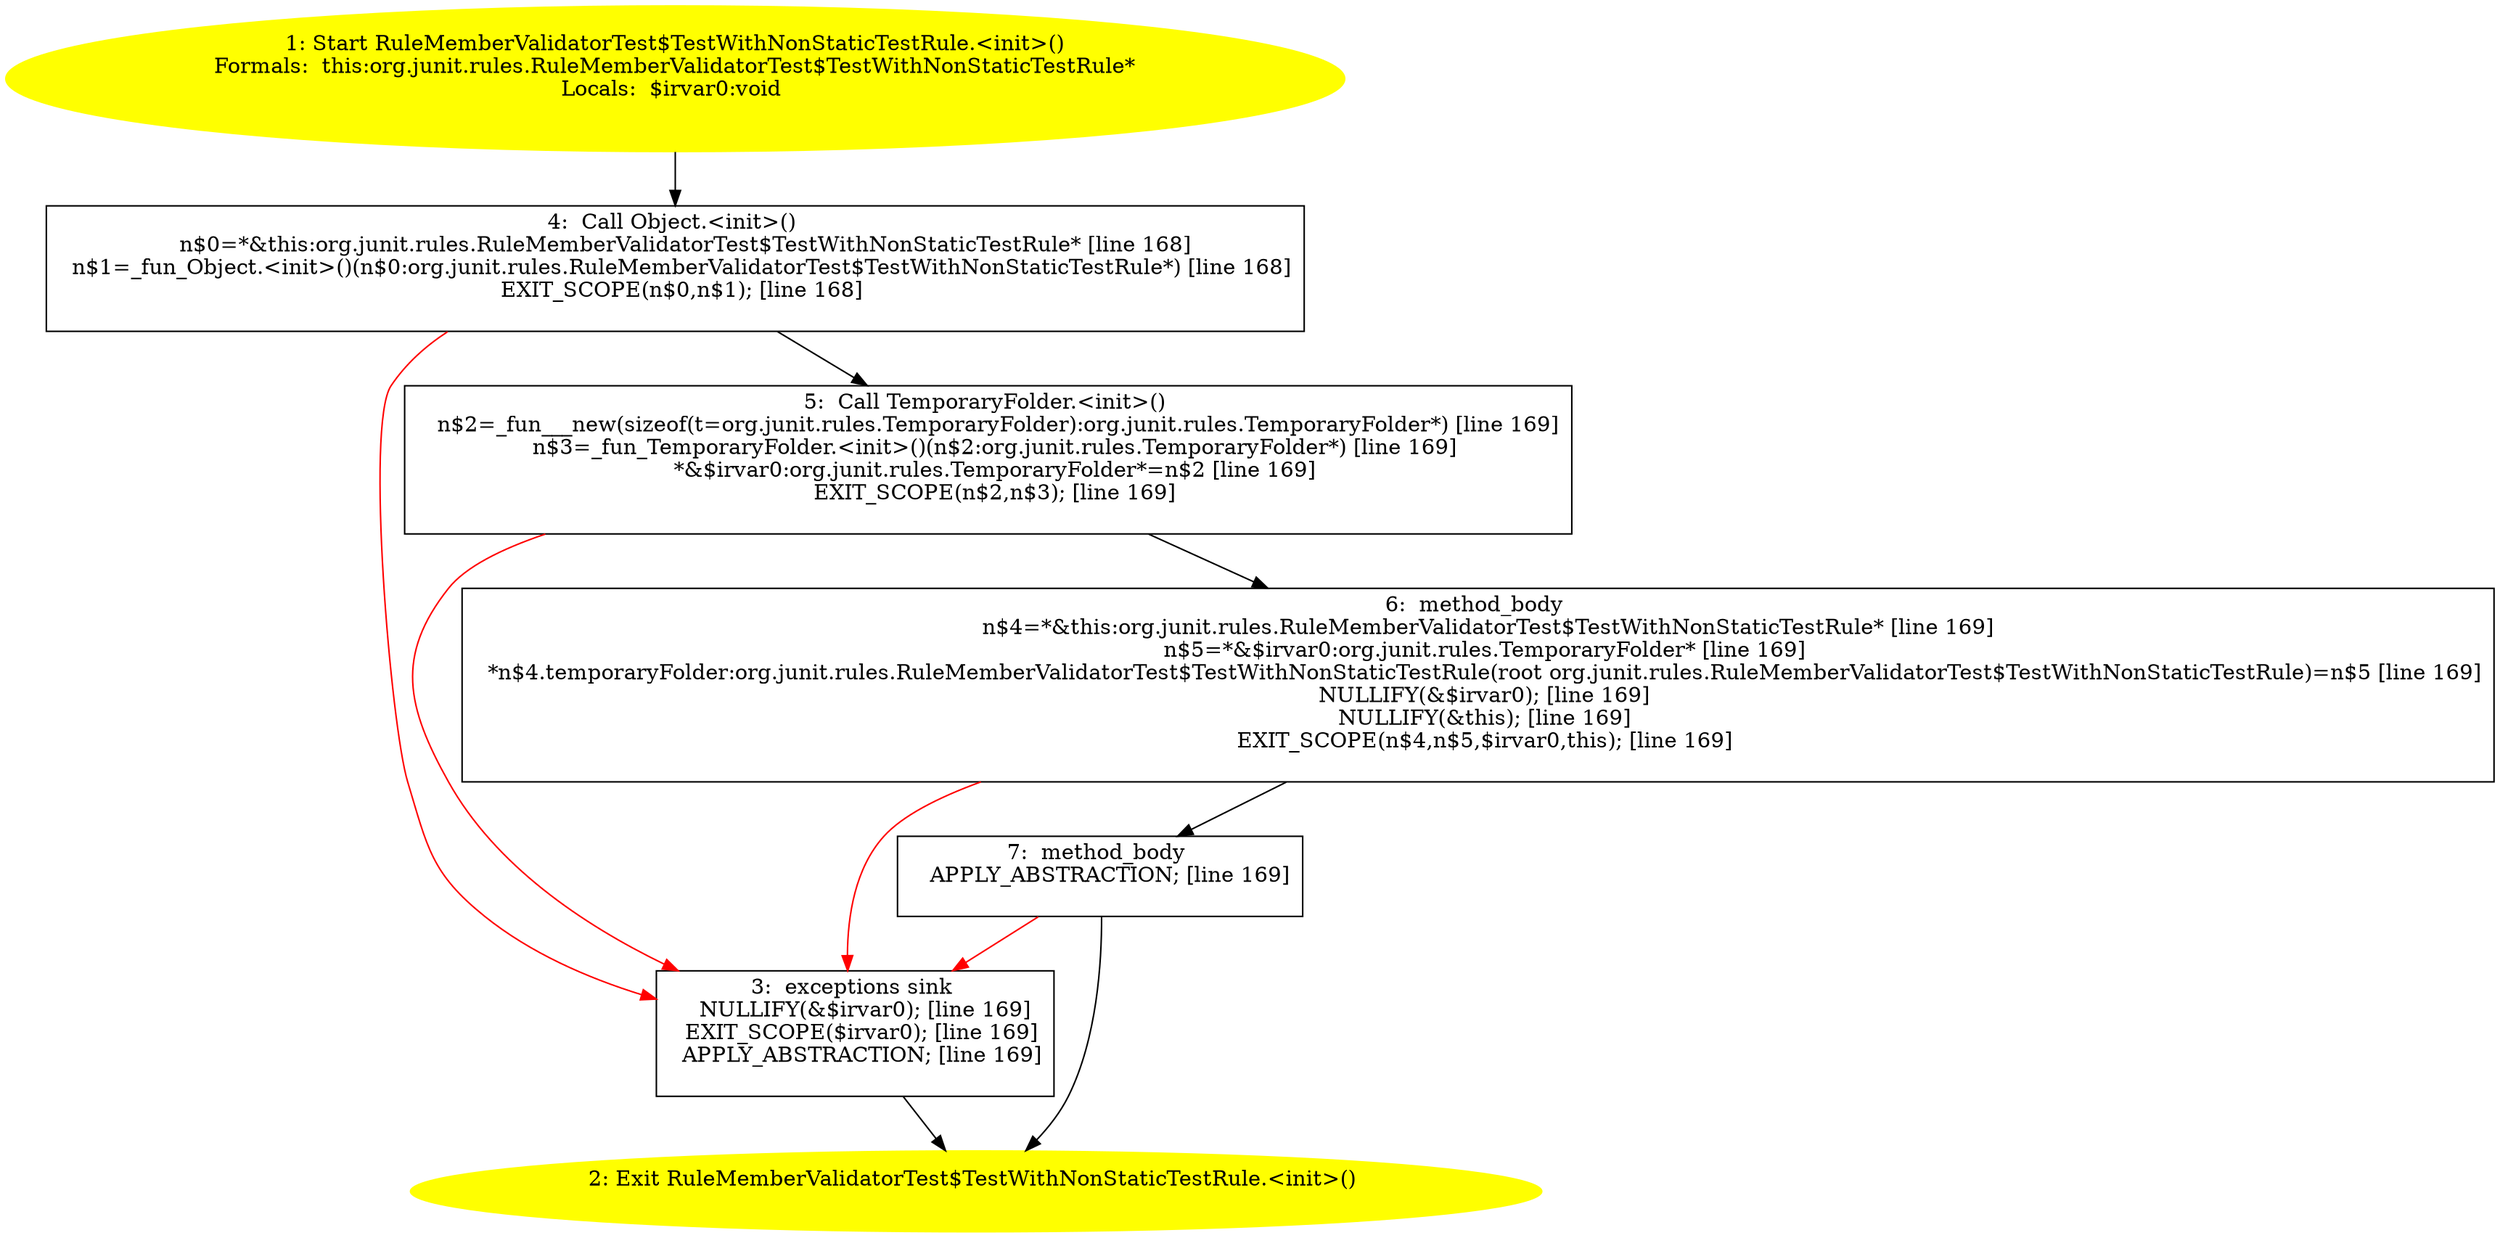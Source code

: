 /* @generated */
digraph cfg {
"org.junit.rules.RuleMemberValidatorTest$TestWithNonStaticTestRule.<init>().2ecb49273c8fcfcd50f4b18a0bcaa29b_1" [label="1: Start RuleMemberValidatorTest$TestWithNonStaticTestRule.<init>()\nFormals:  this:org.junit.rules.RuleMemberValidatorTest$TestWithNonStaticTestRule*\nLocals:  $irvar0:void \n  " color=yellow style=filled]
	

	 "org.junit.rules.RuleMemberValidatorTest$TestWithNonStaticTestRule.<init>().2ecb49273c8fcfcd50f4b18a0bcaa29b_1" -> "org.junit.rules.RuleMemberValidatorTest$TestWithNonStaticTestRule.<init>().2ecb49273c8fcfcd50f4b18a0bcaa29b_4" ;
"org.junit.rules.RuleMemberValidatorTest$TestWithNonStaticTestRule.<init>().2ecb49273c8fcfcd50f4b18a0bcaa29b_2" [label="2: Exit RuleMemberValidatorTest$TestWithNonStaticTestRule.<init>() \n  " color=yellow style=filled]
	

"org.junit.rules.RuleMemberValidatorTest$TestWithNonStaticTestRule.<init>().2ecb49273c8fcfcd50f4b18a0bcaa29b_3" [label="3:  exceptions sink \n   NULLIFY(&$irvar0); [line 169]\n  EXIT_SCOPE($irvar0); [line 169]\n  APPLY_ABSTRACTION; [line 169]\n " shape="box"]
	

	 "org.junit.rules.RuleMemberValidatorTest$TestWithNonStaticTestRule.<init>().2ecb49273c8fcfcd50f4b18a0bcaa29b_3" -> "org.junit.rules.RuleMemberValidatorTest$TestWithNonStaticTestRule.<init>().2ecb49273c8fcfcd50f4b18a0bcaa29b_2" ;
"org.junit.rules.RuleMemberValidatorTest$TestWithNonStaticTestRule.<init>().2ecb49273c8fcfcd50f4b18a0bcaa29b_4" [label="4:  Call Object.<init>() \n   n$0=*&this:org.junit.rules.RuleMemberValidatorTest$TestWithNonStaticTestRule* [line 168]\n  n$1=_fun_Object.<init>()(n$0:org.junit.rules.RuleMemberValidatorTest$TestWithNonStaticTestRule*) [line 168]\n  EXIT_SCOPE(n$0,n$1); [line 168]\n " shape="box"]
	

	 "org.junit.rules.RuleMemberValidatorTest$TestWithNonStaticTestRule.<init>().2ecb49273c8fcfcd50f4b18a0bcaa29b_4" -> "org.junit.rules.RuleMemberValidatorTest$TestWithNonStaticTestRule.<init>().2ecb49273c8fcfcd50f4b18a0bcaa29b_5" ;
	 "org.junit.rules.RuleMemberValidatorTest$TestWithNonStaticTestRule.<init>().2ecb49273c8fcfcd50f4b18a0bcaa29b_4" -> "org.junit.rules.RuleMemberValidatorTest$TestWithNonStaticTestRule.<init>().2ecb49273c8fcfcd50f4b18a0bcaa29b_3" [color="red" ];
"org.junit.rules.RuleMemberValidatorTest$TestWithNonStaticTestRule.<init>().2ecb49273c8fcfcd50f4b18a0bcaa29b_5" [label="5:  Call TemporaryFolder.<init>() \n   n$2=_fun___new(sizeof(t=org.junit.rules.TemporaryFolder):org.junit.rules.TemporaryFolder*) [line 169]\n  n$3=_fun_TemporaryFolder.<init>()(n$2:org.junit.rules.TemporaryFolder*) [line 169]\n  *&$irvar0:org.junit.rules.TemporaryFolder*=n$2 [line 169]\n  EXIT_SCOPE(n$2,n$3); [line 169]\n " shape="box"]
	

	 "org.junit.rules.RuleMemberValidatorTest$TestWithNonStaticTestRule.<init>().2ecb49273c8fcfcd50f4b18a0bcaa29b_5" -> "org.junit.rules.RuleMemberValidatorTest$TestWithNonStaticTestRule.<init>().2ecb49273c8fcfcd50f4b18a0bcaa29b_6" ;
	 "org.junit.rules.RuleMemberValidatorTest$TestWithNonStaticTestRule.<init>().2ecb49273c8fcfcd50f4b18a0bcaa29b_5" -> "org.junit.rules.RuleMemberValidatorTest$TestWithNonStaticTestRule.<init>().2ecb49273c8fcfcd50f4b18a0bcaa29b_3" [color="red" ];
"org.junit.rules.RuleMemberValidatorTest$TestWithNonStaticTestRule.<init>().2ecb49273c8fcfcd50f4b18a0bcaa29b_6" [label="6:  method_body \n   n$4=*&this:org.junit.rules.RuleMemberValidatorTest$TestWithNonStaticTestRule* [line 169]\n  n$5=*&$irvar0:org.junit.rules.TemporaryFolder* [line 169]\n  *n$4.temporaryFolder:org.junit.rules.RuleMemberValidatorTest$TestWithNonStaticTestRule(root org.junit.rules.RuleMemberValidatorTest$TestWithNonStaticTestRule)=n$5 [line 169]\n  NULLIFY(&$irvar0); [line 169]\n  NULLIFY(&this); [line 169]\n  EXIT_SCOPE(n$4,n$5,$irvar0,this); [line 169]\n " shape="box"]
	

	 "org.junit.rules.RuleMemberValidatorTest$TestWithNonStaticTestRule.<init>().2ecb49273c8fcfcd50f4b18a0bcaa29b_6" -> "org.junit.rules.RuleMemberValidatorTest$TestWithNonStaticTestRule.<init>().2ecb49273c8fcfcd50f4b18a0bcaa29b_7" ;
	 "org.junit.rules.RuleMemberValidatorTest$TestWithNonStaticTestRule.<init>().2ecb49273c8fcfcd50f4b18a0bcaa29b_6" -> "org.junit.rules.RuleMemberValidatorTest$TestWithNonStaticTestRule.<init>().2ecb49273c8fcfcd50f4b18a0bcaa29b_3" [color="red" ];
"org.junit.rules.RuleMemberValidatorTest$TestWithNonStaticTestRule.<init>().2ecb49273c8fcfcd50f4b18a0bcaa29b_7" [label="7:  method_body \n   APPLY_ABSTRACTION; [line 169]\n " shape="box"]
	

	 "org.junit.rules.RuleMemberValidatorTest$TestWithNonStaticTestRule.<init>().2ecb49273c8fcfcd50f4b18a0bcaa29b_7" -> "org.junit.rules.RuleMemberValidatorTest$TestWithNonStaticTestRule.<init>().2ecb49273c8fcfcd50f4b18a0bcaa29b_2" ;
	 "org.junit.rules.RuleMemberValidatorTest$TestWithNonStaticTestRule.<init>().2ecb49273c8fcfcd50f4b18a0bcaa29b_7" -> "org.junit.rules.RuleMemberValidatorTest$TestWithNonStaticTestRule.<init>().2ecb49273c8fcfcd50f4b18a0bcaa29b_3" [color="red" ];
}
